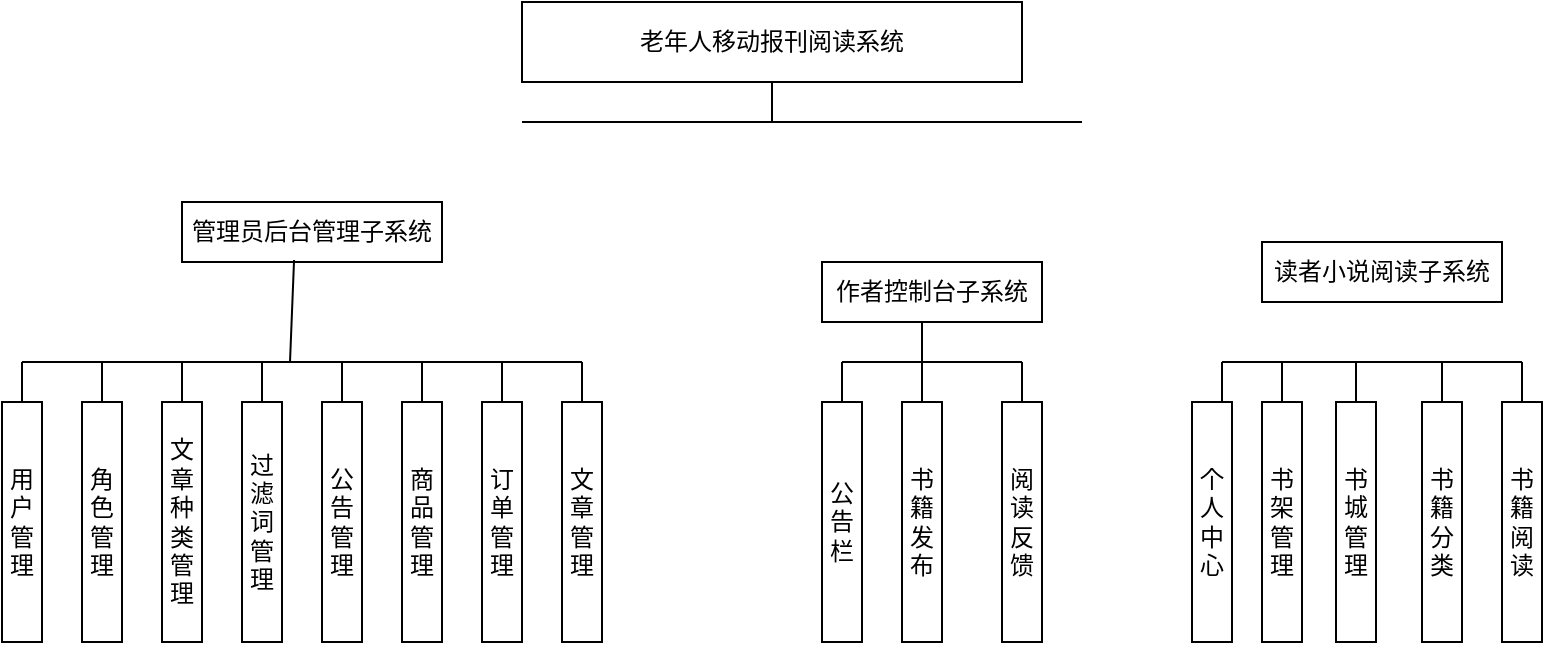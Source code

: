 <mxfile version="21.3.7" type="github">
  <diagram id="RxzpABdke4ELTBkiLDWf" name="Page-1">
    <mxGraphModel dx="1050" dy="541" grid="1" gridSize="10" guides="1" tooltips="1" connect="1" arrows="1" fold="1" page="1" pageScale="1" pageWidth="827" pageHeight="1169" math="0" shadow="0">
      <root>
        <mxCell id="0" />
        <mxCell id="1" parent="0" />
        <mxCell id="YOLIDo5HY_l2f_7-EFav-1" value="老年人移动报刊阅读系统" style="rounded=0;whiteSpace=wrap;html=1;" parent="1" vertex="1">
          <mxGeometry x="400" y="60" width="250" height="40" as="geometry" />
        </mxCell>
        <mxCell id="YOLIDo5HY_l2f_7-EFav-4" value="管理员后台管理子系统" style="rounded=0;whiteSpace=wrap;html=1;" parent="1" vertex="1">
          <mxGeometry x="230" y="160" width="130" height="30" as="geometry" />
        </mxCell>
        <mxCell id="YOLIDo5HY_l2f_7-EFav-5" value="作者控制台子系统" style="rounded=0;whiteSpace=wrap;html=1;" parent="1" vertex="1">
          <mxGeometry x="550" y="190" width="110" height="30" as="geometry" />
        </mxCell>
        <mxCell id="YOLIDo5HY_l2f_7-EFav-18" value="" style="endArrow=none;html=1;rounded=0;" parent="1" edge="1">
          <mxGeometry width="50" height="50" relative="1" as="geometry">
            <mxPoint x="400" y="120" as="sourcePoint" />
            <mxPoint x="680" y="120" as="targetPoint" />
          </mxGeometry>
        </mxCell>
        <mxCell id="YOLIDo5HY_l2f_7-EFav-20" value="读者小说阅读子系统" style="rounded=0;whiteSpace=wrap;html=1;" parent="1" vertex="1">
          <mxGeometry x="770" y="180" width="120" height="30" as="geometry" />
        </mxCell>
        <mxCell id="Pa75UgOqtVU2fzVRSgum-4" value="用户管理" style="rounded=0;whiteSpace=wrap;html=1;" parent="1" vertex="1">
          <mxGeometry x="140" y="260" width="20" height="120" as="geometry" />
        </mxCell>
        <mxCell id="Pa75UgOqtVU2fzVRSgum-5" value="角色管理" style="rounded=0;whiteSpace=wrap;html=1;" parent="1" vertex="1">
          <mxGeometry x="180" y="260" width="20" height="120" as="geometry" />
        </mxCell>
        <mxCell id="Pa75UgOqtVU2fzVRSgum-6" value="过滤词管理" style="rounded=0;whiteSpace=wrap;html=1;" parent="1" vertex="1">
          <mxGeometry x="260" y="260" width="20" height="120" as="geometry" />
        </mxCell>
        <mxCell id="Pa75UgOqtVU2fzVRSgum-7" value="文章种类管理" style="rounded=0;whiteSpace=wrap;html=1;" parent="1" vertex="1">
          <mxGeometry x="220" y="260" width="20" height="120" as="geometry" />
        </mxCell>
        <mxCell id="Pa75UgOqtVU2fzVRSgum-8" value="公告管理" style="rounded=0;whiteSpace=wrap;html=1;" parent="1" vertex="1">
          <mxGeometry x="300" y="260" width="20" height="120" as="geometry" />
        </mxCell>
        <mxCell id="Pa75UgOqtVU2fzVRSgum-9" value="商品管理" style="rounded=0;whiteSpace=wrap;html=1;" parent="1" vertex="1">
          <mxGeometry x="340" y="260" width="20" height="120" as="geometry" />
        </mxCell>
        <mxCell id="Pa75UgOqtVU2fzVRSgum-10" value="订单管理" style="rounded=0;whiteSpace=wrap;html=1;" parent="1" vertex="1">
          <mxGeometry x="380" y="260" width="20" height="120" as="geometry" />
        </mxCell>
        <mxCell id="Pa75UgOqtVU2fzVRSgum-11" value="文章管理" style="rounded=0;whiteSpace=wrap;html=1;" parent="1" vertex="1">
          <mxGeometry x="420" y="260" width="20" height="120" as="geometry" />
        </mxCell>
        <mxCell id="Pa75UgOqtVU2fzVRSgum-12" value="" style="endArrow=none;html=1;rounded=0;" parent="1" edge="1">
          <mxGeometry width="50" height="50" relative="1" as="geometry">
            <mxPoint x="150" y="240" as="sourcePoint" />
            <mxPoint x="430" y="240" as="targetPoint" />
          </mxGeometry>
        </mxCell>
        <mxCell id="Pa75UgOqtVU2fzVRSgum-13" value="" style="endArrow=none;html=1;rounded=0;entryX=0.5;entryY=0;entryDx=0;entryDy=0;" parent="1" target="Pa75UgOqtVU2fzVRSgum-4" edge="1">
          <mxGeometry width="50" height="50" relative="1" as="geometry">
            <mxPoint x="150" y="240" as="sourcePoint" />
            <mxPoint x="560" y="210" as="targetPoint" />
          </mxGeometry>
        </mxCell>
        <mxCell id="Pa75UgOqtVU2fzVRSgum-16" value="" style="endArrow=none;html=1;rounded=0;exitX=0.5;exitY=0;exitDx=0;exitDy=0;" parent="1" source="Pa75UgOqtVU2fzVRSgum-5" edge="1">
          <mxGeometry width="50" height="50" relative="1" as="geometry">
            <mxPoint x="510" y="260" as="sourcePoint" />
            <mxPoint x="190" y="240" as="targetPoint" />
          </mxGeometry>
        </mxCell>
        <mxCell id="Pa75UgOqtVU2fzVRSgum-17" value="" style="endArrow=none;html=1;rounded=0;exitX=0.5;exitY=0;exitDx=0;exitDy=0;" parent="1" source="Pa75UgOqtVU2fzVRSgum-7" edge="1">
          <mxGeometry width="50" height="50" relative="1" as="geometry">
            <mxPoint x="510" y="260" as="sourcePoint" />
            <mxPoint x="230" y="240" as="targetPoint" />
          </mxGeometry>
        </mxCell>
        <mxCell id="Pa75UgOqtVU2fzVRSgum-18" value="" style="endArrow=none;html=1;rounded=0;exitX=0.5;exitY=0;exitDx=0;exitDy=0;" parent="1" source="Pa75UgOqtVU2fzVRSgum-6" edge="1">
          <mxGeometry width="50" height="50" relative="1" as="geometry">
            <mxPoint x="510" y="260" as="sourcePoint" />
            <mxPoint x="270" y="240" as="targetPoint" />
          </mxGeometry>
        </mxCell>
        <mxCell id="Pa75UgOqtVU2fzVRSgum-19" value="" style="endArrow=none;html=1;rounded=0;exitX=0.5;exitY=0;exitDx=0;exitDy=0;" parent="1" source="Pa75UgOqtVU2fzVRSgum-8" edge="1">
          <mxGeometry width="50" height="50" relative="1" as="geometry">
            <mxPoint x="510" y="260" as="sourcePoint" />
            <mxPoint x="310" y="240" as="targetPoint" />
          </mxGeometry>
        </mxCell>
        <mxCell id="Pa75UgOqtVU2fzVRSgum-20" value="" style="endArrow=none;html=1;rounded=0;exitX=0.5;exitY=0;exitDx=0;exitDy=0;" parent="1" source="Pa75UgOqtVU2fzVRSgum-9" edge="1">
          <mxGeometry width="50" height="50" relative="1" as="geometry">
            <mxPoint x="510" y="260" as="sourcePoint" />
            <mxPoint x="350" y="240" as="targetPoint" />
          </mxGeometry>
        </mxCell>
        <mxCell id="Pa75UgOqtVU2fzVRSgum-21" value="" style="endArrow=none;html=1;rounded=0;exitX=0.5;exitY=0;exitDx=0;exitDy=0;" parent="1" source="Pa75UgOqtVU2fzVRSgum-10" edge="1">
          <mxGeometry width="50" height="50" relative="1" as="geometry">
            <mxPoint x="510" y="260" as="sourcePoint" />
            <mxPoint x="390" y="240" as="targetPoint" />
          </mxGeometry>
        </mxCell>
        <mxCell id="Pa75UgOqtVU2fzVRSgum-23" value="" style="endArrow=none;html=1;rounded=0;exitX=0.5;exitY=0;exitDx=0;exitDy=0;" parent="1" source="Pa75UgOqtVU2fzVRSgum-11" edge="1">
          <mxGeometry width="50" height="50" relative="1" as="geometry">
            <mxPoint x="510" y="260" as="sourcePoint" />
            <mxPoint x="430" y="240" as="targetPoint" />
          </mxGeometry>
        </mxCell>
        <mxCell id="Pa75UgOqtVU2fzVRSgum-24" value="公告栏" style="rounded=0;whiteSpace=wrap;html=1;" parent="1" vertex="1">
          <mxGeometry x="550" y="260" width="20" height="120" as="geometry" />
        </mxCell>
        <mxCell id="Pa75UgOqtVU2fzVRSgum-25" value="书籍发布" style="rounded=0;whiteSpace=wrap;html=1;" parent="1" vertex="1">
          <mxGeometry x="590" y="260" width="20" height="120" as="geometry" />
        </mxCell>
        <mxCell id="Pa75UgOqtVU2fzVRSgum-26" value="阅读反馈" style="rounded=0;whiteSpace=wrap;html=1;" parent="1" vertex="1">
          <mxGeometry x="640" y="260" width="20" height="120" as="geometry" />
        </mxCell>
        <mxCell id="Pa75UgOqtVU2fzVRSgum-27" value="" style="endArrow=none;html=1;rounded=0;" parent="1" edge="1">
          <mxGeometry width="50" height="50" relative="1" as="geometry">
            <mxPoint x="560" y="240" as="sourcePoint" />
            <mxPoint x="650" y="240" as="targetPoint" />
          </mxGeometry>
        </mxCell>
        <mxCell id="Pa75UgOqtVU2fzVRSgum-29" value="" style="endArrow=none;html=1;rounded=0;exitX=0.5;exitY=0;exitDx=0;exitDy=0;" parent="1" source="Pa75UgOqtVU2fzVRSgum-24" edge="1">
          <mxGeometry width="50" height="50" relative="1" as="geometry">
            <mxPoint x="580" y="310" as="sourcePoint" />
            <mxPoint x="560" y="240" as="targetPoint" />
          </mxGeometry>
        </mxCell>
        <mxCell id="Pa75UgOqtVU2fzVRSgum-30" value="" style="endArrow=none;html=1;rounded=0;exitX=0.5;exitY=0;exitDx=0;exitDy=0;" parent="1" source="Pa75UgOqtVU2fzVRSgum-25" edge="1">
          <mxGeometry width="50" height="50" relative="1" as="geometry">
            <mxPoint x="580" y="310" as="sourcePoint" />
            <mxPoint x="600" y="240" as="targetPoint" />
          </mxGeometry>
        </mxCell>
        <mxCell id="Pa75UgOqtVU2fzVRSgum-31" value="" style="endArrow=none;html=1;rounded=0;exitX=0.5;exitY=0;exitDx=0;exitDy=0;" parent="1" source="Pa75UgOqtVU2fzVRSgum-26" edge="1">
          <mxGeometry width="50" height="50" relative="1" as="geometry">
            <mxPoint x="580" y="310" as="sourcePoint" />
            <mxPoint x="650" y="240" as="targetPoint" />
          </mxGeometry>
        </mxCell>
        <mxCell id="Pa75UgOqtVU2fzVRSgum-32" value="书籍阅读" style="rounded=0;whiteSpace=wrap;html=1;" parent="1" vertex="1">
          <mxGeometry x="890" y="260" width="20" height="120" as="geometry" />
        </mxCell>
        <mxCell id="Pa75UgOqtVU2fzVRSgum-33" value="书籍分类" style="rounded=0;whiteSpace=wrap;html=1;" parent="1" vertex="1">
          <mxGeometry x="850" y="260" width="20" height="120" as="geometry" />
        </mxCell>
        <mxCell id="Pa75UgOqtVU2fzVRSgum-34" value="书城管理" style="rounded=0;whiteSpace=wrap;html=1;" parent="1" vertex="1">
          <mxGeometry x="807" y="260" width="20" height="120" as="geometry" />
        </mxCell>
        <mxCell id="Pa75UgOqtVU2fzVRSgum-35" value="书架管理" style="rounded=0;whiteSpace=wrap;html=1;" parent="1" vertex="1">
          <mxGeometry x="770" y="260" width="20" height="120" as="geometry" />
        </mxCell>
        <mxCell id="Pa75UgOqtVU2fzVRSgum-36" value="个人中心" style="rounded=0;whiteSpace=wrap;html=1;" parent="1" vertex="1">
          <mxGeometry x="735" y="260" width="20" height="120" as="geometry" />
        </mxCell>
        <mxCell id="Pa75UgOqtVU2fzVRSgum-37" value="" style="endArrow=none;html=1;rounded=0;" parent="1" edge="1">
          <mxGeometry width="50" height="50" relative="1" as="geometry">
            <mxPoint x="750" y="240" as="sourcePoint" />
            <mxPoint x="900" y="240" as="targetPoint" />
          </mxGeometry>
        </mxCell>
        <mxCell id="Pa75UgOqtVU2fzVRSgum-40" value="" style="endArrow=none;html=1;rounded=0;exitX=0.75;exitY=0;exitDx=0;exitDy=0;" parent="1" source="Pa75UgOqtVU2fzVRSgum-36" edge="1">
          <mxGeometry width="50" height="50" relative="1" as="geometry">
            <mxPoint x="840" y="280" as="sourcePoint" />
            <mxPoint x="750" y="240" as="targetPoint" />
          </mxGeometry>
        </mxCell>
        <mxCell id="Pa75UgOqtVU2fzVRSgum-41" value="" style="endArrow=none;html=1;rounded=0;exitX=0.5;exitY=0;exitDx=0;exitDy=0;" parent="1" source="Pa75UgOqtVU2fzVRSgum-35" edge="1">
          <mxGeometry width="50" height="50" relative="1" as="geometry">
            <mxPoint x="840" y="280" as="sourcePoint" />
            <mxPoint x="780" y="240" as="targetPoint" />
          </mxGeometry>
        </mxCell>
        <mxCell id="Pa75UgOqtVU2fzVRSgum-42" value="" style="endArrow=none;html=1;rounded=0;exitX=0.5;exitY=0;exitDx=0;exitDy=0;" parent="1" source="Pa75UgOqtVU2fzVRSgum-34" edge="1">
          <mxGeometry width="50" height="50" relative="1" as="geometry">
            <mxPoint x="840" y="280" as="sourcePoint" />
            <mxPoint x="817" y="240" as="targetPoint" />
          </mxGeometry>
        </mxCell>
        <mxCell id="Pa75UgOqtVU2fzVRSgum-43" value="" style="endArrow=none;html=1;rounded=0;exitX=0.5;exitY=0;exitDx=0;exitDy=0;" parent="1" source="Pa75UgOqtVU2fzVRSgum-33" edge="1">
          <mxGeometry width="50" height="50" relative="1" as="geometry">
            <mxPoint x="840" y="280" as="sourcePoint" />
            <mxPoint x="860" y="240" as="targetPoint" />
          </mxGeometry>
        </mxCell>
        <mxCell id="Pa75UgOqtVU2fzVRSgum-44" value="" style="endArrow=none;html=1;rounded=0;exitX=0.5;exitY=0;exitDx=0;exitDy=0;" parent="1" source="Pa75UgOqtVU2fzVRSgum-32" edge="1">
          <mxGeometry width="50" height="50" relative="1" as="geometry">
            <mxPoint x="840" y="280" as="sourcePoint" />
            <mxPoint x="900" y="240" as="targetPoint" />
          </mxGeometry>
        </mxCell>
        <mxCell id="avtl95TKbnquVTZ-4xGv-1" value="" style="endArrow=none;html=1;rounded=0;entryX=0.5;entryY=1;entryDx=0;entryDy=0;" edge="1" parent="1" target="YOLIDo5HY_l2f_7-EFav-1">
          <mxGeometry width="50" height="50" relative="1" as="geometry">
            <mxPoint x="525" y="120" as="sourcePoint" />
            <mxPoint x="560" y="260" as="targetPoint" />
          </mxGeometry>
        </mxCell>
        <mxCell id="avtl95TKbnquVTZ-4xGv-2" value="" style="endArrow=none;html=1;rounded=0;exitX=0.431;exitY=0.967;exitDx=0;exitDy=0;exitPerimeter=0;" edge="1" parent="1" source="YOLIDo5HY_l2f_7-EFav-4">
          <mxGeometry width="50" height="50" relative="1" as="geometry">
            <mxPoint x="400" y="140" as="sourcePoint" />
            <mxPoint x="284" y="240" as="targetPoint" />
          </mxGeometry>
        </mxCell>
        <mxCell id="avtl95TKbnquVTZ-4xGv-3" value="" style="endArrow=none;html=1;rounded=0;" edge="1" parent="1">
          <mxGeometry width="50" height="50" relative="1" as="geometry">
            <mxPoint x="600" y="220" as="sourcePoint" />
            <mxPoint x="600" y="240" as="targetPoint" />
          </mxGeometry>
        </mxCell>
      </root>
    </mxGraphModel>
  </diagram>
</mxfile>

